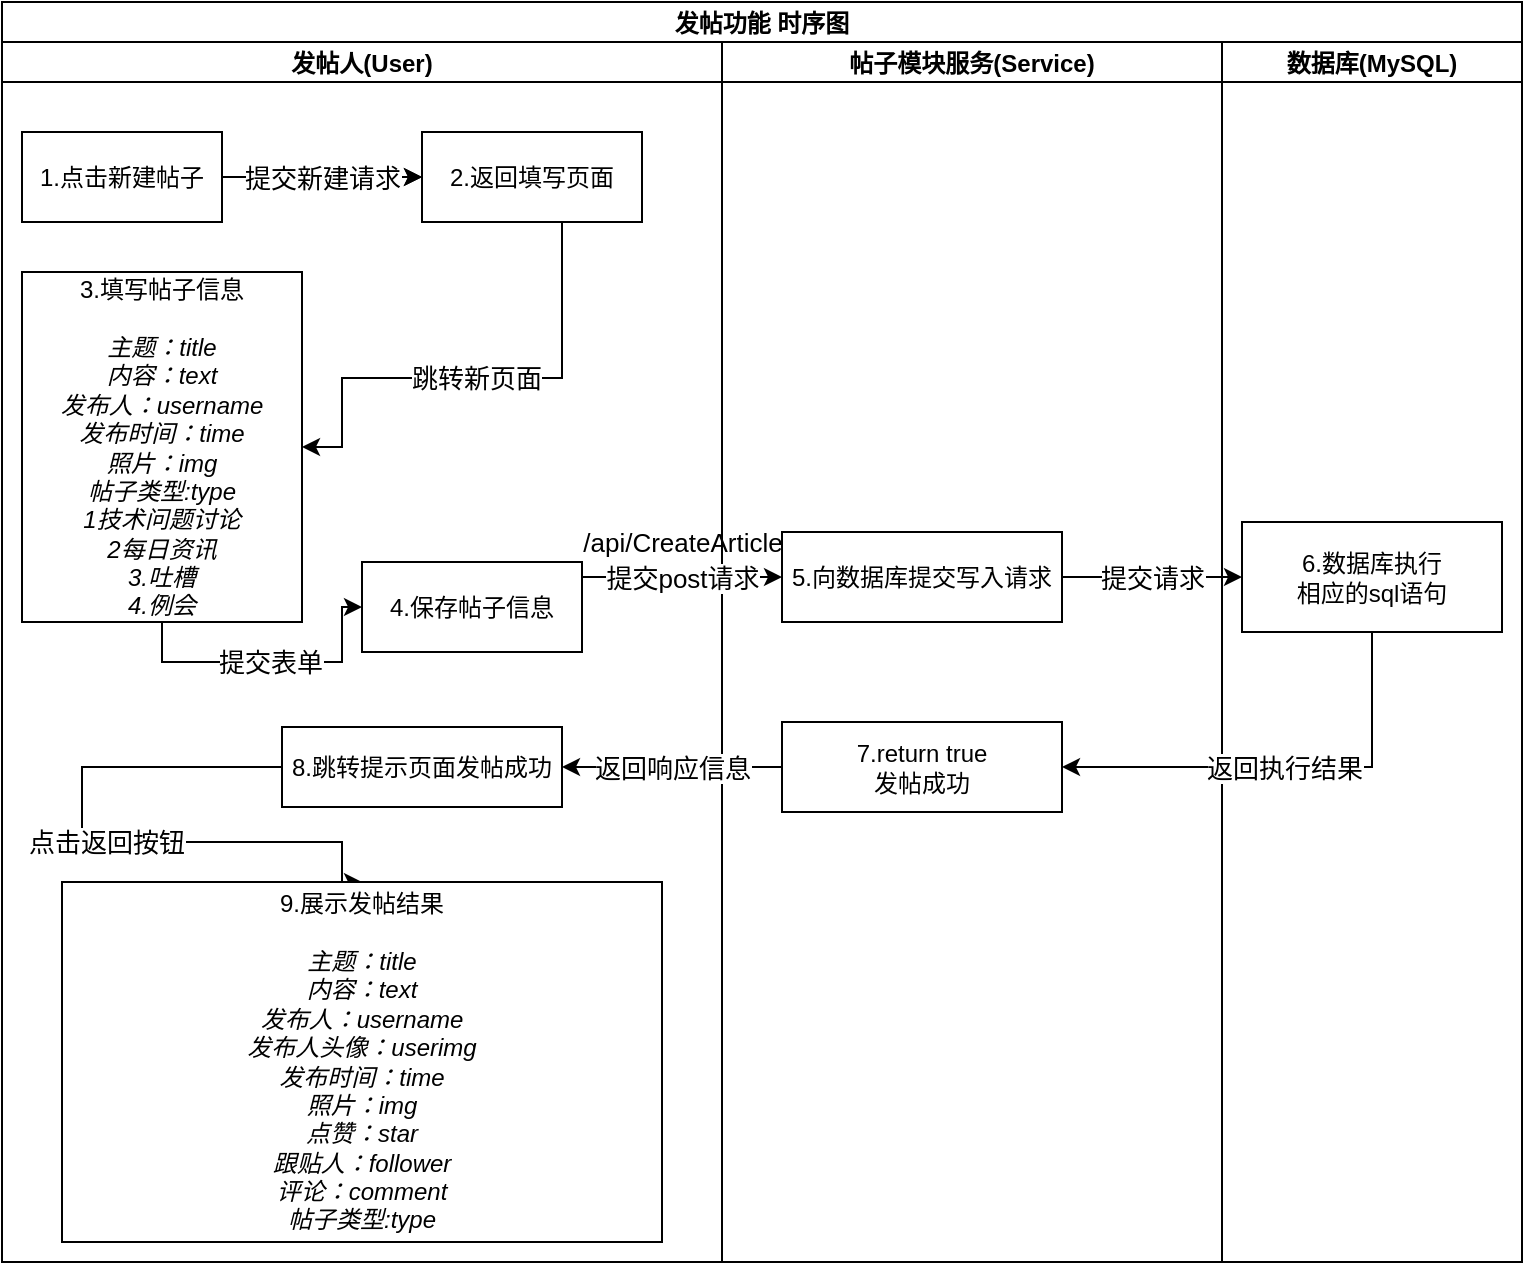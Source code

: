 <mxfile version="15.8.4" type="device" pages="3"><diagram id="quha0ytR5XObuxcMZ4Ef" name="发帖功能"><mxGraphModel dx="1422" dy="856" grid="0" gridSize="10" guides="1" tooltips="1" connect="1" arrows="1" fold="1" page="0" pageScale="1" pageWidth="827" pageHeight="1169" math="0" shadow="0"><root><mxCell id="0"/><mxCell id="1" parent="0"/><mxCell id="pEdwTwXkGnf_B4QdqbQu-1" value="发帖功能 时序图" style="swimlane;childLayout=stackLayout;resizeParent=1;resizeParentMax=0;startSize=20;" parent="1" vertex="1"><mxGeometry x="10" y="70" width="760" height="630" as="geometry"/></mxCell><mxCell id="pEdwTwXkGnf_B4QdqbQu-2" value="发帖人(User)" style="swimlane;startSize=20;" parent="pEdwTwXkGnf_B4QdqbQu-1" vertex="1"><mxGeometry y="20" width="360" height="610" as="geometry"/></mxCell><mxCell id="pEdwTwXkGnf_B4QdqbQu-16" style="edgeStyle=orthogonalEdgeStyle;rounded=0;orthogonalLoop=1;jettySize=auto;html=1;exitX=1;exitY=0.5;exitDx=0;exitDy=0;entryX=0;entryY=0.5;entryDx=0;entryDy=0;" parent="pEdwTwXkGnf_B4QdqbQu-2" source="pEdwTwXkGnf_B4QdqbQu-14" target="pEdwTwXkGnf_B4QdqbQu-15" edge="1"><mxGeometry relative="1" as="geometry"/></mxCell><mxCell id="pEdwTwXkGnf_B4QdqbQu-18" value="&lt;font style=&quot;font-size: 13px&quot;&gt;提交新建请求&lt;/font&gt;" style="edgeStyle=orthogonalEdgeStyle;rounded=0;orthogonalLoop=1;jettySize=auto;html=1;" parent="pEdwTwXkGnf_B4QdqbQu-2" source="pEdwTwXkGnf_B4QdqbQu-14" target="pEdwTwXkGnf_B4QdqbQu-15" edge="1"><mxGeometry relative="1" as="geometry"/></mxCell><mxCell id="pEdwTwXkGnf_B4QdqbQu-14" value="1.点击新建帖子" style="rounded=0;whiteSpace=wrap;html=1;" parent="pEdwTwXkGnf_B4QdqbQu-2" vertex="1"><mxGeometry x="10" y="45" width="100" height="45" as="geometry"/></mxCell><mxCell id="pEdwTwXkGnf_B4QdqbQu-22" value="&lt;font style=&quot;font-size: 13px&quot;&gt;跳转新页面&lt;/font&gt;" style="edgeStyle=orthogonalEdgeStyle;rounded=0;orthogonalLoop=1;jettySize=auto;html=1;entryX=1;entryY=0.5;entryDx=0;entryDy=0;fontSize=13;" parent="pEdwTwXkGnf_B4QdqbQu-2" source="pEdwTwXkGnf_B4QdqbQu-15" target="pEdwTwXkGnf_B4QdqbQu-21" edge="1"><mxGeometry relative="1" as="geometry"><Array as="points"><mxPoint x="280" y="168"/><mxPoint x="170" y="168"/><mxPoint x="170" y="203"/></Array></mxGeometry></mxCell><mxCell id="pEdwTwXkGnf_B4QdqbQu-15" value="2.返回填写页面" style="rounded=0;whiteSpace=wrap;html=1;" parent="pEdwTwXkGnf_B4QdqbQu-2" vertex="1"><mxGeometry x="210" y="45" width="110" height="45" as="geometry"/></mxCell><mxCell id="pEdwTwXkGnf_B4QdqbQu-25" value="提交表单" style="edgeStyle=orthogonalEdgeStyle;rounded=0;orthogonalLoop=1;jettySize=auto;html=1;exitX=0.5;exitY=1;exitDx=0;exitDy=0;entryX=0;entryY=0.5;entryDx=0;entryDy=0;fontSize=13;" parent="pEdwTwXkGnf_B4QdqbQu-2" source="pEdwTwXkGnf_B4QdqbQu-21" target="pEdwTwXkGnf_B4QdqbQu-24" edge="1"><mxGeometry relative="1" as="geometry"/></mxCell><mxCell id="pEdwTwXkGnf_B4QdqbQu-21" value="3.填写帖子信息&lt;br&gt;&lt;br&gt;&lt;i&gt;主题：title&lt;br&gt;内容：text&lt;br&gt;发布人：username&lt;br&gt;发布时间：time&lt;br&gt;照片：img&lt;br&gt;帖子类型:type&lt;br&gt;1技术问题讨论&lt;br&gt;2每日资讯&lt;br&gt;3.吐槽&lt;br&gt;4.例会&lt;br&gt;&lt;/i&gt;" style="rounded=0;whiteSpace=wrap;html=1;" parent="pEdwTwXkGnf_B4QdqbQu-2" vertex="1"><mxGeometry x="10" y="115" width="140" height="175" as="geometry"/></mxCell><mxCell id="pEdwTwXkGnf_B4QdqbQu-24" value="4.保存帖子信息" style="rounded=0;whiteSpace=wrap;html=1;" parent="pEdwTwXkGnf_B4QdqbQu-2" vertex="1"><mxGeometry x="180" y="260" width="110" height="45" as="geometry"/></mxCell><mxCell id="pEdwTwXkGnf_B4QdqbQu-38" value="/api/CreateArticle" style="text;html=1;align=center;verticalAlign=middle;resizable=0;points=[];autosize=1;strokeColor=none;fillColor=none;fontSize=13;" parent="pEdwTwXkGnf_B4QdqbQu-2" vertex="1"><mxGeometry x="280" y="240" width="120" height="20" as="geometry"/></mxCell><mxCell id="pEdwTwXkGnf_B4QdqbQu-60" value="点击返回按钮" style="edgeStyle=orthogonalEdgeStyle;rounded=0;orthogonalLoop=1;jettySize=auto;html=1;entryX=0.5;entryY=0;entryDx=0;entryDy=0;fontSize=13;" parent="pEdwTwXkGnf_B4QdqbQu-2" source="pEdwTwXkGnf_B4QdqbQu-46" target="pEdwTwXkGnf_B4QdqbQu-59" edge="1"><mxGeometry relative="1" as="geometry"><Array as="points"><mxPoint x="40" y="363"/><mxPoint x="40" y="400"/><mxPoint x="170" y="400"/></Array></mxGeometry></mxCell><mxCell id="pEdwTwXkGnf_B4QdqbQu-46" value="8.跳转提示页面发帖成功" style="rounded=0;whiteSpace=wrap;html=1;" parent="pEdwTwXkGnf_B4QdqbQu-2" vertex="1"><mxGeometry x="140" y="342.5" width="140" height="40" as="geometry"/></mxCell><mxCell id="pEdwTwXkGnf_B4QdqbQu-59" value="9.展示发帖结果&lt;br&gt;&lt;br&gt;&lt;i&gt;主题：title&lt;br&gt;内容：text&lt;br&gt;发布人：username&lt;br&gt;发布人头像：userimg&lt;br&gt;发布时间：time&lt;br&gt;照片：img&lt;br&gt;点赞：star&lt;br&gt;跟贴人：follower&lt;br&gt;评论：comment&lt;br&gt;帖子类型:type&lt;br&gt;&lt;/i&gt;" style="rounded=0;whiteSpace=wrap;html=1;" parent="pEdwTwXkGnf_B4QdqbQu-2" vertex="1"><mxGeometry x="30" y="420" width="300" height="180" as="geometry"/></mxCell><mxCell id="pEdwTwXkGnf_B4QdqbQu-3" value="帖子模块服务(Service)" style="swimlane;startSize=20;" parent="pEdwTwXkGnf_B4QdqbQu-1" vertex="1"><mxGeometry x="360" y="20" width="250" height="610" as="geometry"/></mxCell><mxCell id="pEdwTwXkGnf_B4QdqbQu-36" value="5.向数据库提交写入请求" style="rounded=0;whiteSpace=wrap;html=1;" parent="pEdwTwXkGnf_B4QdqbQu-3" vertex="1"><mxGeometry x="30" y="245" width="140" height="45" as="geometry"/></mxCell><mxCell id="pEdwTwXkGnf_B4QdqbQu-44" value="7.return true&lt;br&gt;发帖成功" style="rounded=0;whiteSpace=wrap;html=1;" parent="pEdwTwXkGnf_B4QdqbQu-3" vertex="1"><mxGeometry x="30" y="340" width="140" height="45" as="geometry"/></mxCell><mxCell id="pEdwTwXkGnf_B4QdqbQu-37" value="提交post请求" style="edgeStyle=orthogonalEdgeStyle;rounded=0;orthogonalLoop=1;jettySize=auto;html=1;entryX=0;entryY=0.5;entryDx=0;entryDy=0;fontSize=13;" parent="pEdwTwXkGnf_B4QdqbQu-1" source="pEdwTwXkGnf_B4QdqbQu-24" target="pEdwTwXkGnf_B4QdqbQu-36" edge="1"><mxGeometry relative="1" as="geometry"><Array as="points"><mxPoint x="340" y="288"/></Array></mxGeometry></mxCell><mxCell id="pEdwTwXkGnf_B4QdqbQu-12" value="数据库(MySQL)" style="swimlane;startSize=20;" parent="pEdwTwXkGnf_B4QdqbQu-1" vertex="1"><mxGeometry x="610" y="20" width="150" height="610" as="geometry"/></mxCell><mxCell id="pEdwTwXkGnf_B4QdqbQu-41" value="6.数据库执行&lt;br&gt;相应的sql语句" style="rounded=0;whiteSpace=wrap;html=1;" parent="pEdwTwXkGnf_B4QdqbQu-12" vertex="1"><mxGeometry x="10" y="240" width="130" height="55" as="geometry"/></mxCell><mxCell id="pEdwTwXkGnf_B4QdqbQu-42" value="提交请求" style="edgeStyle=orthogonalEdgeStyle;rounded=0;orthogonalLoop=1;jettySize=auto;html=1;entryX=0;entryY=0.5;entryDx=0;entryDy=0;fontSize=13;" parent="pEdwTwXkGnf_B4QdqbQu-1" source="pEdwTwXkGnf_B4QdqbQu-36" target="pEdwTwXkGnf_B4QdqbQu-41" edge="1"><mxGeometry relative="1" as="geometry"/></mxCell><mxCell id="pEdwTwXkGnf_B4QdqbQu-45" value="返回执行结果" style="edgeStyle=orthogonalEdgeStyle;rounded=0;orthogonalLoop=1;jettySize=auto;html=1;entryX=1;entryY=0.5;entryDx=0;entryDy=0;fontSize=13;" parent="pEdwTwXkGnf_B4QdqbQu-1" source="pEdwTwXkGnf_B4QdqbQu-41" target="pEdwTwXkGnf_B4QdqbQu-44" edge="1"><mxGeometry relative="1" as="geometry"><Array as="points"><mxPoint x="685" y="383"/></Array></mxGeometry></mxCell><mxCell id="pEdwTwXkGnf_B4QdqbQu-47" value="返回响应信息" style="edgeStyle=orthogonalEdgeStyle;rounded=0;orthogonalLoop=1;jettySize=auto;html=1;entryX=1;entryY=0.5;entryDx=0;entryDy=0;fontSize=13;" parent="pEdwTwXkGnf_B4QdqbQu-1" source="pEdwTwXkGnf_B4QdqbQu-44" target="pEdwTwXkGnf_B4QdqbQu-46" edge="1"><mxGeometry relative="1" as="geometry"/></mxCell></root></mxGraphModel></diagram><diagram id="B2DI291LbU1aO2JCX7Mm" name="跟帖功能"><mxGraphModel dx="1422" dy="856" grid="0" gridSize="10" guides="1" tooltips="1" connect="1" arrows="1" fold="1" page="0" pageScale="1" pageWidth="827" pageHeight="1169" math="0" shadow="0"><root><mxCell id="WLWMt7M5AbyL501dWZbs-0"/><mxCell id="WLWMt7M5AbyL501dWZbs-1" parent="WLWMt7M5AbyL501dWZbs-0"/><mxCell id="WLWMt7M5AbyL501dWZbs-2" value="跟帖功能 时序图" style="swimlane;childLayout=stackLayout;resizeParent=1;resizeParentMax=0;startSize=20;" parent="WLWMt7M5AbyL501dWZbs-1" vertex="1"><mxGeometry x="10" y="70" width="770" height="630" as="geometry"/></mxCell><mxCell id="WLWMt7M5AbyL501dWZbs-3" value="跟帖人(Followers)" style="swimlane;startSize=20;" parent="WLWMt7M5AbyL501dWZbs-2" vertex="1"><mxGeometry y="20" width="370" height="610" as="geometry"/></mxCell><mxCell id="WLWMt7M5AbyL501dWZbs-4" style="edgeStyle=orthogonalEdgeStyle;rounded=0;orthogonalLoop=1;jettySize=auto;html=1;exitX=1;exitY=0.5;exitDx=0;exitDy=0;entryX=0;entryY=0.5;entryDx=0;entryDy=0;" parent="WLWMt7M5AbyL501dWZbs-3" source="WLWMt7M5AbyL501dWZbs-6" target="WLWMt7M5AbyL501dWZbs-8" edge="1"><mxGeometry relative="1" as="geometry"/></mxCell><mxCell id="WLWMt7M5AbyL501dWZbs-5" value="&lt;font style=&quot;font-size: 13px&quot;&gt;提交新建请求&lt;/font&gt;" style="edgeStyle=orthogonalEdgeStyle;rounded=0;orthogonalLoop=1;jettySize=auto;html=1;" parent="WLWMt7M5AbyL501dWZbs-3" source="WLWMt7M5AbyL501dWZbs-6" target="WLWMt7M5AbyL501dWZbs-8" edge="1"><mxGeometry relative="1" as="geometry"/></mxCell><mxCell id="WLWMt7M5AbyL501dWZbs-6" value="1.点击评论帖子" style="rounded=0;whiteSpace=wrap;html=1;" parent="WLWMt7M5AbyL501dWZbs-3" vertex="1"><mxGeometry x="10" y="45" width="100" height="45" as="geometry"/></mxCell><mxCell id="WLWMt7M5AbyL501dWZbs-7" value="&lt;font style=&quot;font-size: 13px&quot;&gt;展示输入框&lt;/font&gt;" style="edgeStyle=orthogonalEdgeStyle;rounded=0;orthogonalLoop=1;jettySize=auto;html=1;entryX=1;entryY=0.5;entryDx=0;entryDy=0;fontSize=13;" parent="WLWMt7M5AbyL501dWZbs-3" source="WLWMt7M5AbyL501dWZbs-8" target="WLWMt7M5AbyL501dWZbs-10" edge="1"><mxGeometry relative="1" as="geometry"><Array as="points"><mxPoint x="280" y="168"/></Array></mxGeometry></mxCell><mxCell id="WLWMt7M5AbyL501dWZbs-8" value="2.返回填写页面" style="rounded=0;whiteSpace=wrap;html=1;" parent="WLWMt7M5AbyL501dWZbs-3" vertex="1"><mxGeometry x="210" y="45" width="110" height="45" as="geometry"/></mxCell><mxCell id="WLWMt7M5AbyL501dWZbs-9" value="提交表单" style="edgeStyle=orthogonalEdgeStyle;rounded=0;orthogonalLoop=1;jettySize=auto;html=1;exitX=0.5;exitY=1;exitDx=0;exitDy=0;entryX=0;entryY=0.5;entryDx=0;entryDy=0;fontSize=13;" parent="WLWMt7M5AbyL501dWZbs-3" source="WLWMt7M5AbyL501dWZbs-10" target="WLWMt7M5AbyL501dWZbs-11" edge="1"><mxGeometry relative="1" as="geometry"/></mxCell><mxCell id="WLWMt7M5AbyL501dWZbs-10" value="3.填写评论信息&lt;br&gt;&lt;br&gt;&lt;i&gt;跟帖人：follower&lt;br&gt;评论：comment&lt;br&gt;&lt;/i&gt;" style="rounded=0;whiteSpace=wrap;html=1;" parent="WLWMt7M5AbyL501dWZbs-3" vertex="1"><mxGeometry x="20" y="115" width="120" height="105" as="geometry"/></mxCell><mxCell id="WLWMt7M5AbyL501dWZbs-11" value="4.保存评论信息" style="rounded=0;whiteSpace=wrap;html=1;" parent="WLWMt7M5AbyL501dWZbs-3" vertex="1"><mxGeometry x="130" y="245" width="110" height="45" as="geometry"/></mxCell><mxCell id="WLWMt7M5AbyL501dWZbs-12" value="/api/CreateComment" style="text;html=1;align=center;verticalAlign=middle;resizable=0;points=[];autosize=1;strokeColor=none;fillColor=none;fontSize=13;" parent="WLWMt7M5AbyL501dWZbs-3" vertex="1"><mxGeometry x="230" y="225" width="140" height="20" as="geometry"/></mxCell><mxCell id="WLWMt7M5AbyL501dWZbs-13" value="点击返回按钮" style="edgeStyle=orthogonalEdgeStyle;rounded=0;orthogonalLoop=1;jettySize=auto;html=1;entryX=0.5;entryY=0;entryDx=0;entryDy=0;fontSize=13;" parent="WLWMt7M5AbyL501dWZbs-3" source="WLWMt7M5AbyL501dWZbs-14" target="WLWMt7M5AbyL501dWZbs-15" edge="1"><mxGeometry relative="1" as="geometry"><Array as="points"><mxPoint x="40" y="363"/><mxPoint x="40" y="400"/><mxPoint x="170" y="400"/></Array></mxGeometry></mxCell><mxCell id="WLWMt7M5AbyL501dWZbs-14" value="8.跳转提示页面跟帖成功" style="rounded=0;whiteSpace=wrap;html=1;" parent="WLWMt7M5AbyL501dWZbs-3" vertex="1"><mxGeometry x="140" y="342.5" width="140" height="40" as="geometry"/></mxCell><mxCell id="WLWMt7M5AbyL501dWZbs-15" value="9.展示跟帖结果&lt;br&gt;&lt;br&gt;&lt;i&gt;主题：title&lt;br&gt;内容：text&lt;br&gt;发布人：username&lt;br&gt;发布人头像：userimg&lt;br&gt;发布时间：time&lt;br&gt;照片：img&lt;br&gt;点赞：star&lt;br&gt;跟贴人：follower&lt;br&gt;评论：comment&lt;br&gt;帖子类型:type&lt;/i&gt;&lt;i&gt;&lt;br&gt;&lt;/i&gt;" style="rounded=0;whiteSpace=wrap;html=1;" parent="WLWMt7M5AbyL501dWZbs-3" vertex="1"><mxGeometry x="30" y="420" width="280" height="180" as="geometry"/></mxCell><mxCell id="WLWMt7M5AbyL501dWZbs-16" value="帖子模块服务(Service)" style="swimlane;startSize=20;" parent="WLWMt7M5AbyL501dWZbs-2" vertex="1"><mxGeometry x="370" y="20" width="250" height="610" as="geometry"/></mxCell><mxCell id="WLWMt7M5AbyL501dWZbs-17" value="5.向数据库提交写入请求" style="rounded=0;whiteSpace=wrap;html=1;" parent="WLWMt7M5AbyL501dWZbs-16" vertex="1"><mxGeometry x="30" y="245" width="140" height="45" as="geometry"/></mxCell><mxCell id="WLWMt7M5AbyL501dWZbs-18" value="7.return true&lt;br&gt;跟帖成功" style="rounded=0;whiteSpace=wrap;html=1;" parent="WLWMt7M5AbyL501dWZbs-16" vertex="1"><mxGeometry x="30" y="340" width="140" height="45" as="geometry"/></mxCell><mxCell id="WLWMt7M5AbyL501dWZbs-19" value="提交post请求" style="edgeStyle=orthogonalEdgeStyle;rounded=0;orthogonalLoop=1;jettySize=auto;html=1;entryX=0;entryY=0.5;entryDx=0;entryDy=0;fontSize=13;" parent="WLWMt7M5AbyL501dWZbs-2" source="WLWMt7M5AbyL501dWZbs-11" target="WLWMt7M5AbyL501dWZbs-17" edge="1"><mxGeometry relative="1" as="geometry"/></mxCell><mxCell id="WLWMt7M5AbyL501dWZbs-20" value="数据库(MySQL)" style="swimlane;startSize=20;" parent="WLWMt7M5AbyL501dWZbs-2" vertex="1"><mxGeometry x="620" y="20" width="150" height="610" as="geometry"/></mxCell><mxCell id="WLWMt7M5AbyL501dWZbs-21" value="6.数据库执行&lt;br&gt;相应的sql语句" style="rounded=0;whiteSpace=wrap;html=1;" parent="WLWMt7M5AbyL501dWZbs-20" vertex="1"><mxGeometry x="10" y="240" width="130" height="55" as="geometry"/></mxCell><mxCell id="WLWMt7M5AbyL501dWZbs-22" value="提交请求" style="edgeStyle=orthogonalEdgeStyle;rounded=0;orthogonalLoop=1;jettySize=auto;html=1;entryX=0;entryY=0.5;entryDx=0;entryDy=0;fontSize=13;" parent="WLWMt7M5AbyL501dWZbs-2" source="WLWMt7M5AbyL501dWZbs-17" target="WLWMt7M5AbyL501dWZbs-21" edge="1"><mxGeometry relative="1" as="geometry"/></mxCell><mxCell id="WLWMt7M5AbyL501dWZbs-23" value="返回执行结果" style="edgeStyle=orthogonalEdgeStyle;rounded=0;orthogonalLoop=1;jettySize=auto;html=1;entryX=1;entryY=0.5;entryDx=0;entryDy=0;fontSize=13;" parent="WLWMt7M5AbyL501dWZbs-2" source="WLWMt7M5AbyL501dWZbs-21" target="WLWMt7M5AbyL501dWZbs-18" edge="1"><mxGeometry relative="1" as="geometry"><Array as="points"><mxPoint x="685" y="383"/></Array></mxGeometry></mxCell><mxCell id="WLWMt7M5AbyL501dWZbs-24" value="返回响应信息" style="edgeStyle=orthogonalEdgeStyle;rounded=0;orthogonalLoop=1;jettySize=auto;html=1;entryX=1;entryY=0.5;entryDx=0;entryDy=0;fontSize=13;" parent="WLWMt7M5AbyL501dWZbs-2" source="WLWMt7M5AbyL501dWZbs-18" target="WLWMt7M5AbyL501dWZbs-14" edge="1"><mxGeometry relative="1" as="geometry"/></mxCell></root></mxGraphModel></diagram><diagram id="2ny4wOmGSWCmOIX1M67O" name="删帖功能"><mxGraphModel dx="1422" dy="856" grid="0" gridSize="10" guides="1" tooltips="1" connect="1" arrows="1" fold="1" page="0" pageScale="1" pageWidth="827" pageHeight="1169" math="0" shadow="0"><root><mxCell id="docB5774_96NBS7q7DlP-0"/><mxCell id="docB5774_96NBS7q7DlP-1" parent="docB5774_96NBS7q7DlP-0"/><mxCell id="UMDPgQCvcS3bS_ybtvQn-0" value="删帖功能 时序图" style="swimlane;childLayout=stackLayout;resizeParent=1;resizeParentMax=0;startSize=20;" parent="docB5774_96NBS7q7DlP-1" vertex="1"><mxGeometry x="10" y="70" width="760" height="585" as="geometry"/></mxCell><mxCell id="UMDPgQCvcS3bS_ybtvQn-1" value="发帖人(User)" style="swimlane;startSize=20;" parent="UMDPgQCvcS3bS_ybtvQn-0" vertex="1"><mxGeometry y="20" width="360" height="565" as="geometry"/></mxCell><mxCell id="UMDPgQCvcS3bS_ybtvQn-2" style="edgeStyle=orthogonalEdgeStyle;rounded=0;orthogonalLoop=1;jettySize=auto;html=1;exitX=1;exitY=0.5;exitDx=0;exitDy=0;entryX=0;entryY=0.5;entryDx=0;entryDy=0;" parent="UMDPgQCvcS3bS_ybtvQn-1" source="UMDPgQCvcS3bS_ybtvQn-4" target="UMDPgQCvcS3bS_ybtvQn-6" edge="1"><mxGeometry relative="1" as="geometry"/></mxCell><mxCell id="UMDPgQCvcS3bS_ybtvQn-3" value="&lt;font style=&quot;font-size: 13px&quot;&gt;提交删除请求&lt;/font&gt;" style="edgeStyle=orthogonalEdgeStyle;rounded=0;orthogonalLoop=1;jettySize=auto;html=1;" parent="UMDPgQCvcS3bS_ybtvQn-1" source="UMDPgQCvcS3bS_ybtvQn-4" target="UMDPgQCvcS3bS_ybtvQn-6" edge="1"><mxGeometry relative="1" as="geometry"/></mxCell><mxCell id="UMDPgQCvcS3bS_ybtvQn-4" value="1.点击删除帖子" style="rounded=0;whiteSpace=wrap;html=1;" parent="UMDPgQCvcS3bS_ybtvQn-1" vertex="1"><mxGeometry x="10" y="45" width="100" height="45" as="geometry"/></mxCell><mxCell id="UMDPgQCvcS3bS_ybtvQn-5" value="&lt;font style=&quot;font-size: 13px&quot;&gt;跳转新页面&lt;/font&gt;" style="edgeStyle=orthogonalEdgeStyle;rounded=0;orthogonalLoop=1;jettySize=auto;html=1;entryX=1;entryY=0.5;entryDx=0;entryDy=0;fontSize=13;" parent="UMDPgQCvcS3bS_ybtvQn-1" source="UMDPgQCvcS3bS_ybtvQn-6" target="UMDPgQCvcS3bS_ybtvQn-8" edge="1"><mxGeometry relative="1" as="geometry"><Array as="points"><mxPoint x="280" y="173"/></Array></mxGeometry></mxCell><mxCell id="UMDPgQCvcS3bS_ybtvQn-6" value="2.返回删除页面" style="rounded=0;whiteSpace=wrap;html=1;" parent="UMDPgQCvcS3bS_ybtvQn-1" vertex="1"><mxGeometry x="210" y="45" width="110" height="45" as="geometry"/></mxCell><mxCell id="UMDPgQCvcS3bS_ybtvQn-8" value="3.是否确认删除该帖子" style="rounded=0;whiteSpace=wrap;html=1;" parent="UMDPgQCvcS3bS_ybtvQn-1" vertex="1"><mxGeometry x="30" y="140" width="90" height="65" as="geometry"/></mxCell><mxCell id="UMDPgQCvcS3bS_ybtvQn-10" value="/api/DeleteArticle" style="text;html=1;align=center;verticalAlign=middle;resizable=0;points=[];autosize=1;strokeColor=none;fillColor=none;fontSize=13;" parent="UMDPgQCvcS3bS_ybtvQn-1" vertex="1"><mxGeometry x="150" y="230" width="110" height="20" as="geometry"/></mxCell><mxCell id="UMDPgQCvcS3bS_ybtvQn-12" value="7.跳转提示页面删帖成功" style="rounded=0;whiteSpace=wrap;html=1;" parent="UMDPgQCvcS3bS_ybtvQn-1" vertex="1"><mxGeometry x="10" y="342.5" width="140" height="40" as="geometry"/></mxCell><mxCell id="HgAVW1PR4676zYwsWjrH-3" style="edgeStyle=orthogonalEdgeStyle;rounded=0;orthogonalLoop=1;jettySize=auto;html=1;exitX=0;exitY=0.5;exitDx=0;exitDy=0;" parent="UMDPgQCvcS3bS_ybtvQn-1" source="HgAVW1PR4676zYwsWjrH-0" target="UMDPgQCvcS3bS_ybtvQn-12" edge="1"><mxGeometry relative="1" as="geometry"/></mxCell><mxCell id="HgAVW1PR4676zYwsWjrH-0" value="删除此帖子状态" style="rounded=0;whiteSpace=wrap;html=1;" parent="UMDPgQCvcS3bS_ybtvQn-1" vertex="1"><mxGeometry x="120" y="440" width="140" height="40" as="geometry"/></mxCell><mxCell id="UMDPgQCvcS3bS_ybtvQn-14" value="帖子模块服务(Service)" style="swimlane;startSize=20;" parent="UMDPgQCvcS3bS_ybtvQn-0" vertex="1"><mxGeometry x="360" y="20" width="250" height="565" as="geometry"/></mxCell><mxCell id="UMDPgQCvcS3bS_ybtvQn-15" value="4.向数据库提交删除请求" style="rounded=0;whiteSpace=wrap;html=1;" parent="UMDPgQCvcS3bS_ybtvQn-14" vertex="1"><mxGeometry x="30" y="245" width="140" height="45" as="geometry"/></mxCell><mxCell id="UMDPgQCvcS3bS_ybtvQn-16" value="6.return ture&lt;br&gt;删帖成功" style="rounded=0;whiteSpace=wrap;html=1;" parent="UMDPgQCvcS3bS_ybtvQn-14" vertex="1"><mxGeometry x="30" y="340" width="140" height="45" as="geometry"/></mxCell><mxCell id="UMDPgQCvcS3bS_ybtvQn-17" value="（确认）提交post请求" style="edgeStyle=orthogonalEdgeStyle;rounded=0;orthogonalLoop=1;jettySize=auto;html=1;entryX=0;entryY=0.5;entryDx=0;entryDy=0;fontSize=13;exitX=0.5;exitY=1;exitDx=0;exitDy=0;" parent="UMDPgQCvcS3bS_ybtvQn-0" source="UMDPgQCvcS3bS_ybtvQn-8" target="UMDPgQCvcS3bS_ybtvQn-15" edge="1"><mxGeometry relative="1" as="geometry"><mxPoint x="240" y="287.5" as="sourcePoint"/></mxGeometry></mxCell><mxCell id="UMDPgQCvcS3bS_ybtvQn-18" value="数据库(MySQL)" style="swimlane;startSize=20;" parent="UMDPgQCvcS3bS_ybtvQn-0" vertex="1"><mxGeometry x="610" y="20" width="150" height="565" as="geometry"/></mxCell><mxCell id="UMDPgQCvcS3bS_ybtvQn-19" value="5.数据库执行&lt;br&gt;相应的sql语句" style="rounded=0;whiteSpace=wrap;html=1;" parent="UMDPgQCvcS3bS_ybtvQn-18" vertex="1"><mxGeometry x="10" y="240" width="130" height="55" as="geometry"/></mxCell><mxCell id="UMDPgQCvcS3bS_ybtvQn-20" value="提交请求" style="edgeStyle=orthogonalEdgeStyle;rounded=0;orthogonalLoop=1;jettySize=auto;html=1;entryX=0;entryY=0.5;entryDx=0;entryDy=0;fontSize=13;" parent="UMDPgQCvcS3bS_ybtvQn-0" source="UMDPgQCvcS3bS_ybtvQn-15" target="UMDPgQCvcS3bS_ybtvQn-19" edge="1"><mxGeometry relative="1" as="geometry"/></mxCell><mxCell id="UMDPgQCvcS3bS_ybtvQn-21" value="返回执行结果" style="edgeStyle=orthogonalEdgeStyle;rounded=0;orthogonalLoop=1;jettySize=auto;html=1;entryX=1;entryY=0.5;entryDx=0;entryDy=0;fontSize=13;" parent="UMDPgQCvcS3bS_ybtvQn-0" source="UMDPgQCvcS3bS_ybtvQn-19" target="UMDPgQCvcS3bS_ybtvQn-16" edge="1"><mxGeometry relative="1" as="geometry"><Array as="points"><mxPoint x="685" y="383"/></Array></mxGeometry></mxCell><mxCell id="UMDPgQCvcS3bS_ybtvQn-22" value="返回响应信息" style="edgeStyle=orthogonalEdgeStyle;rounded=0;orthogonalLoop=1;jettySize=auto;html=1;entryX=1;entryY=0.5;entryDx=0;entryDy=0;fontSize=13;" parent="UMDPgQCvcS3bS_ybtvQn-0" source="UMDPgQCvcS3bS_ybtvQn-16" target="HgAVW1PR4676zYwsWjrH-0" edge="1"><mxGeometry relative="1" as="geometry"/></mxCell></root></mxGraphModel></diagram></mxfile>